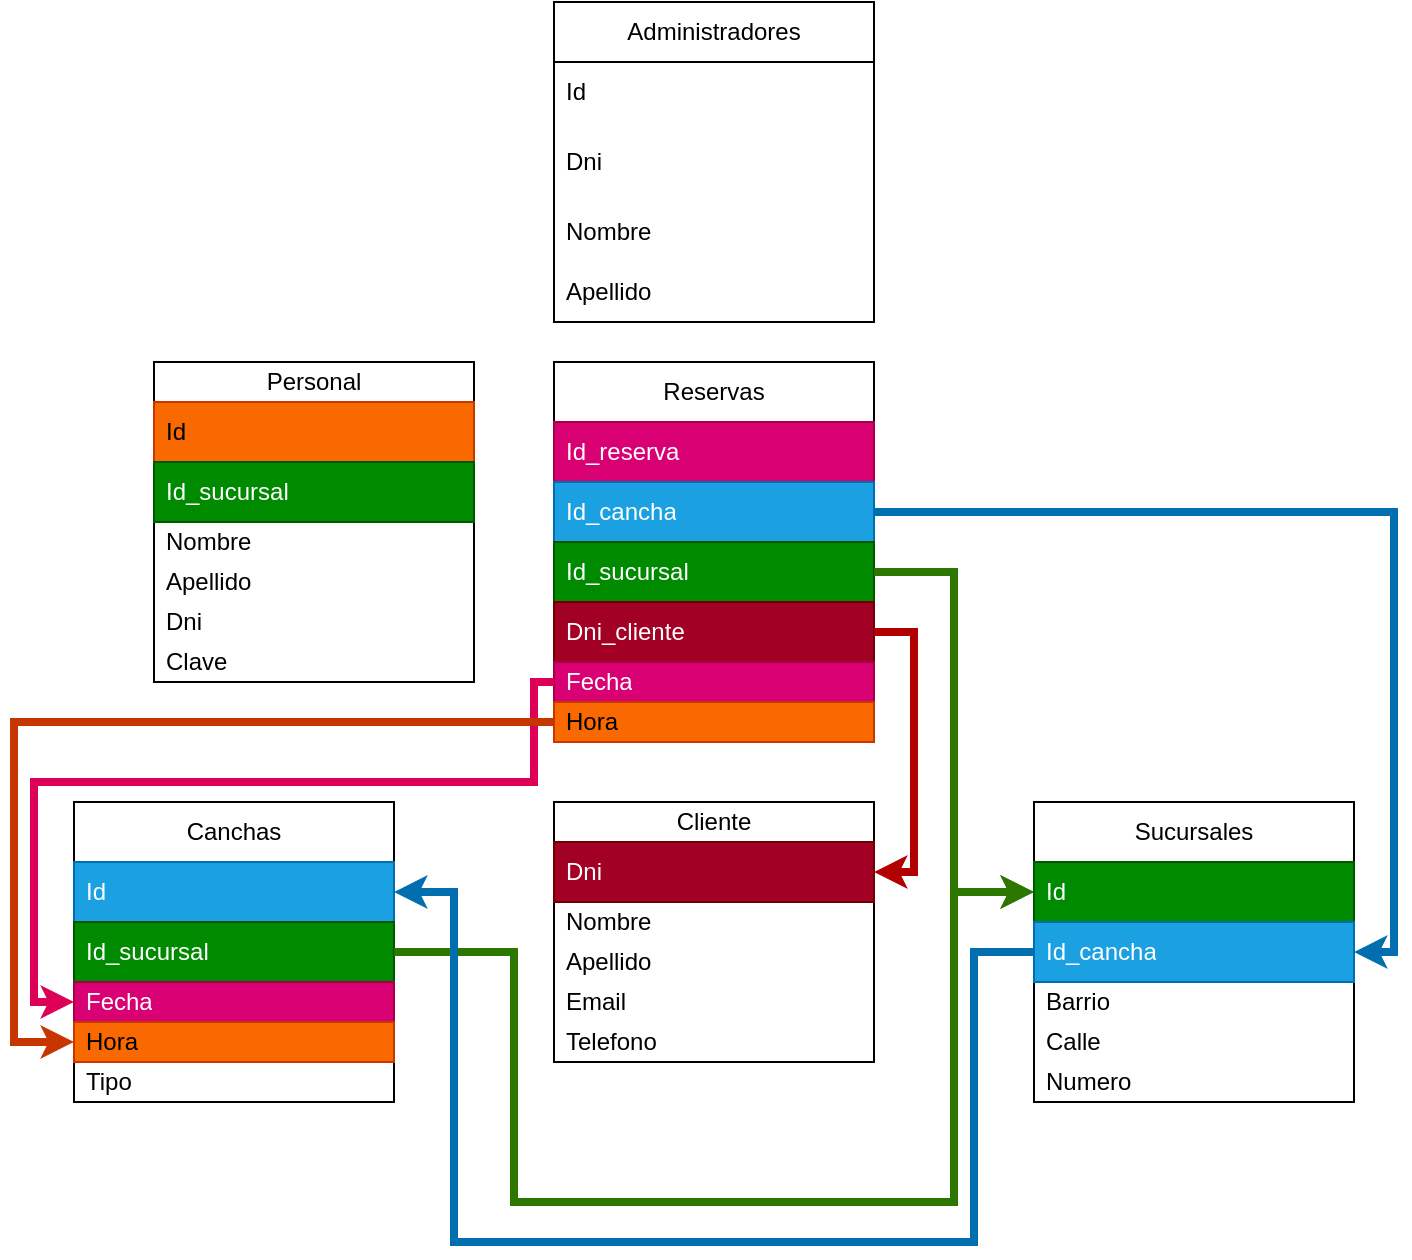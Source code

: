 <mxfile version="24.1.0" type="device">
  <diagram id="C5RBs43oDa-KdzZeNtuy" name="Page-1">
    <mxGraphModel dx="1219" dy="905" grid="1" gridSize="10" guides="1" tooltips="1" connect="1" arrows="1" fold="1" page="0" pageScale="1" pageWidth="827" pageHeight="1169" math="0" shadow="0">
      <root>
        <mxCell id="WIyWlLk6GJQsqaUBKTNV-0" />
        <mxCell id="WIyWlLk6GJQsqaUBKTNV-1" parent="WIyWlLk6GJQsqaUBKTNV-0" />
        <mxCell id="oCRj0_SR6MxaRT7QwwXq-19" value="Sucursales" style="swimlane;fontStyle=0;childLayout=stackLayout;horizontal=1;startSize=30;horizontalStack=0;resizeParent=1;resizeParentMax=0;resizeLast=0;collapsible=1;marginBottom=0;whiteSpace=wrap;html=1;" vertex="1" parent="WIyWlLk6GJQsqaUBKTNV-1">
          <mxGeometry x="200" y="80" width="160" height="150" as="geometry">
            <mxRectangle x="490" y="150" width="100" height="30" as="alternateBounds" />
          </mxGeometry>
        </mxCell>
        <mxCell id="oCRj0_SR6MxaRT7QwwXq-20" value="Id" style="text;strokeColor=#005700;fillColor=#008a00;align=left;verticalAlign=middle;spacingLeft=4;spacingRight=4;overflow=hidden;points=[[0,0.5],[1,0.5]];portConstraint=eastwest;rotatable=0;whiteSpace=wrap;html=1;fontColor=#ffffff;" vertex="1" parent="oCRj0_SR6MxaRT7QwwXq-19">
          <mxGeometry y="30" width="160" height="30" as="geometry" />
        </mxCell>
        <mxCell id="oCRj0_SR6MxaRT7QwwXq-82" value="Id_cancha" style="text;strokeColor=#006EAF;fillColor=#1ba1e2;align=left;verticalAlign=middle;spacingLeft=4;spacingRight=4;overflow=hidden;points=[[0,0.5],[1,0.5]];portConstraint=eastwest;rotatable=0;whiteSpace=wrap;html=1;fontColor=#ffffff;" vertex="1" parent="oCRj0_SR6MxaRT7QwwXq-19">
          <mxGeometry y="60" width="160" height="30" as="geometry" />
        </mxCell>
        <mxCell id="oCRj0_SR6MxaRT7QwwXq-75" value="Barrio" style="text;strokeColor=none;fillColor=none;align=left;verticalAlign=middle;spacingLeft=4;spacingRight=4;overflow=hidden;points=[[0,0.5],[1,0.5]];portConstraint=eastwest;rotatable=0;whiteSpace=wrap;html=1;" vertex="1" parent="oCRj0_SR6MxaRT7QwwXq-19">
          <mxGeometry y="90" width="160" height="20" as="geometry" />
        </mxCell>
        <mxCell id="oCRj0_SR6MxaRT7QwwXq-22" value="Calle" style="text;strokeColor=none;fillColor=none;align=left;verticalAlign=middle;spacingLeft=4;spacingRight=4;overflow=hidden;points=[[0,0.5],[1,0.5]];portConstraint=eastwest;rotatable=0;whiteSpace=wrap;html=1;" vertex="1" parent="oCRj0_SR6MxaRT7QwwXq-19">
          <mxGeometry y="110" width="160" height="20" as="geometry" />
        </mxCell>
        <mxCell id="oCRj0_SR6MxaRT7QwwXq-36" value="Numero" style="text;strokeColor=none;fillColor=none;align=left;verticalAlign=middle;spacingLeft=4;spacingRight=4;overflow=hidden;points=[[0,0.5],[1,0.5]];portConstraint=eastwest;rotatable=0;whiteSpace=wrap;html=1;" vertex="1" parent="oCRj0_SR6MxaRT7QwwXq-19">
          <mxGeometry y="130" width="160" height="20" as="geometry" />
        </mxCell>
        <mxCell id="oCRj0_SR6MxaRT7QwwXq-23" value="Personal" style="swimlane;fontStyle=0;childLayout=stackLayout;horizontal=1;startSize=20;horizontalStack=0;resizeParent=1;resizeParentMax=0;resizeLast=0;collapsible=1;marginBottom=0;whiteSpace=wrap;html=1;" vertex="1" parent="WIyWlLk6GJQsqaUBKTNV-1">
          <mxGeometry x="-240" y="-140" width="160" height="160" as="geometry" />
        </mxCell>
        <mxCell id="oCRj0_SR6MxaRT7QwwXq-24" value="Id" style="text;strokeColor=#C73500;fillColor=#fa6800;align=left;verticalAlign=middle;spacingLeft=4;spacingRight=4;overflow=hidden;points=[[0,0.5],[1,0.5]];portConstraint=eastwest;rotatable=0;whiteSpace=wrap;html=1;fontColor=#000000;" vertex="1" parent="oCRj0_SR6MxaRT7QwwXq-23">
          <mxGeometry y="20" width="160" height="30" as="geometry" />
        </mxCell>
        <mxCell id="oCRj0_SR6MxaRT7QwwXq-31" value="Id_sucursal" style="text;strokeColor=#005700;fillColor=#008a00;align=left;verticalAlign=middle;spacingLeft=4;spacingRight=4;overflow=hidden;points=[[0,0.5],[1,0.5]];portConstraint=eastwest;rotatable=0;whiteSpace=wrap;html=1;fontColor=#ffffff;" vertex="1" parent="oCRj0_SR6MxaRT7QwwXq-23">
          <mxGeometry y="50" width="160" height="30" as="geometry" />
        </mxCell>
        <mxCell id="oCRj0_SR6MxaRT7QwwXq-25" value="Nombre" style="text;strokeColor=none;fillColor=none;align=left;verticalAlign=middle;spacingLeft=4;spacingRight=4;overflow=hidden;points=[[0,0.5],[1,0.5]];portConstraint=eastwest;rotatable=0;whiteSpace=wrap;html=1;" vertex="1" parent="oCRj0_SR6MxaRT7QwwXq-23">
          <mxGeometry y="80" width="160" height="20" as="geometry" />
        </mxCell>
        <mxCell id="oCRj0_SR6MxaRT7QwwXq-26" value="Apellido" style="text;strokeColor=none;fillColor=none;align=left;verticalAlign=middle;spacingLeft=4;spacingRight=4;overflow=hidden;points=[[0,0.5],[1,0.5]];portConstraint=eastwest;rotatable=0;whiteSpace=wrap;html=1;" vertex="1" parent="oCRj0_SR6MxaRT7QwwXq-23">
          <mxGeometry y="100" width="160" height="20" as="geometry" />
        </mxCell>
        <mxCell id="oCRj0_SR6MxaRT7QwwXq-32" value="Dni" style="text;strokeColor=none;fillColor=none;align=left;verticalAlign=middle;spacingLeft=4;spacingRight=4;overflow=hidden;points=[[0,0.5],[1,0.5]];portConstraint=eastwest;rotatable=0;whiteSpace=wrap;html=1;" vertex="1" parent="oCRj0_SR6MxaRT7QwwXq-23">
          <mxGeometry y="120" width="160" height="20" as="geometry" />
        </mxCell>
        <mxCell id="oCRj0_SR6MxaRT7QwwXq-34" value="Clave" style="text;strokeColor=none;fillColor=none;align=left;verticalAlign=middle;spacingLeft=4;spacingRight=4;overflow=hidden;points=[[0,0.5],[1,0.5]];portConstraint=eastwest;rotatable=0;whiteSpace=wrap;html=1;" vertex="1" parent="oCRj0_SR6MxaRT7QwwXq-23">
          <mxGeometry y="140" width="160" height="20" as="geometry" />
        </mxCell>
        <mxCell id="oCRj0_SR6MxaRT7QwwXq-41" value="Canchas" style="swimlane;fontStyle=0;childLayout=stackLayout;horizontal=1;startSize=30;horizontalStack=0;resizeParent=1;resizeParentMax=0;resizeLast=0;collapsible=1;marginBottom=0;whiteSpace=wrap;html=1;" vertex="1" parent="WIyWlLk6GJQsqaUBKTNV-1">
          <mxGeometry x="-280" y="80" width="160" height="150" as="geometry" />
        </mxCell>
        <mxCell id="oCRj0_SR6MxaRT7QwwXq-43" value="Id" style="text;strokeColor=#006EAF;fillColor=#1ba1e2;align=left;verticalAlign=middle;spacingLeft=4;spacingRight=4;overflow=hidden;points=[[0,0.5],[1,0.5]];portConstraint=eastwest;rotatable=0;whiteSpace=wrap;html=1;fontColor=#ffffff;" vertex="1" parent="oCRj0_SR6MxaRT7QwwXq-41">
          <mxGeometry y="30" width="160" height="30" as="geometry" />
        </mxCell>
        <mxCell id="oCRj0_SR6MxaRT7QwwXq-42" value="Id_sucursal" style="text;strokeColor=#005700;fillColor=#008a00;align=left;verticalAlign=middle;spacingLeft=4;spacingRight=4;overflow=hidden;points=[[0,0.5],[1,0.5]];portConstraint=eastwest;rotatable=0;whiteSpace=wrap;html=1;fontColor=#ffffff;" vertex="1" parent="oCRj0_SR6MxaRT7QwwXq-41">
          <mxGeometry y="60" width="160" height="30" as="geometry" />
        </mxCell>
        <mxCell id="oCRj0_SR6MxaRT7QwwXq-88" value="Fecha" style="text;strokeColor=#A50040;fillColor=#d80073;align=left;verticalAlign=middle;spacingLeft=4;spacingRight=4;overflow=hidden;points=[[0,0.5],[1,0.5]];portConstraint=eastwest;rotatable=0;whiteSpace=wrap;html=1;fontColor=#ffffff;" vertex="1" parent="oCRj0_SR6MxaRT7QwwXq-41">
          <mxGeometry y="90" width="160" height="20" as="geometry" />
        </mxCell>
        <mxCell id="oCRj0_SR6MxaRT7QwwXq-89" value="Hora" style="text;strokeColor=#C73500;fillColor=#fa6800;align=left;verticalAlign=middle;spacingLeft=4;spacingRight=4;overflow=hidden;points=[[0,0.5],[1,0.5]];portConstraint=eastwest;rotatable=0;whiteSpace=wrap;html=1;fontColor=#000000;" vertex="1" parent="oCRj0_SR6MxaRT7QwwXq-41">
          <mxGeometry y="110" width="160" height="20" as="geometry" />
        </mxCell>
        <mxCell id="oCRj0_SR6MxaRT7QwwXq-44" value="Tipo" style="text;strokeColor=none;fillColor=none;align=left;verticalAlign=middle;spacingLeft=4;spacingRight=4;overflow=hidden;points=[[0,0.5],[1,0.5]];portConstraint=eastwest;rotatable=0;whiteSpace=wrap;html=1;" vertex="1" parent="oCRj0_SR6MxaRT7QwwXq-41">
          <mxGeometry y="130" width="160" height="20" as="geometry" />
        </mxCell>
        <mxCell id="oCRj0_SR6MxaRT7QwwXq-45" value="Reservas" style="swimlane;fontStyle=0;childLayout=stackLayout;horizontal=1;startSize=30;horizontalStack=0;resizeParent=1;resizeParentMax=0;resizeLast=0;collapsible=1;marginBottom=0;whiteSpace=wrap;html=1;" vertex="1" parent="WIyWlLk6GJQsqaUBKTNV-1">
          <mxGeometry x="-40" y="-140" width="160" height="190" as="geometry" />
        </mxCell>
        <mxCell id="oCRj0_SR6MxaRT7QwwXq-58" value="Id_reserva" style="text;strokeColor=#A50040;fillColor=#d80073;align=left;verticalAlign=middle;spacingLeft=4;spacingRight=4;overflow=hidden;points=[[0,0.5],[1,0.5]];portConstraint=eastwest;rotatable=0;whiteSpace=wrap;html=1;fontColor=#ffffff;" vertex="1" parent="oCRj0_SR6MxaRT7QwwXq-45">
          <mxGeometry y="30" width="160" height="30" as="geometry" />
        </mxCell>
        <mxCell id="oCRj0_SR6MxaRT7QwwXq-56" value="Id_cancha" style="text;strokeColor=#006EAF;fillColor=#1ba1e2;align=left;verticalAlign=middle;spacingLeft=4;spacingRight=4;overflow=hidden;points=[[0,0.5],[1,0.5]];portConstraint=eastwest;rotatable=0;whiteSpace=wrap;html=1;fontColor=#ffffff;" vertex="1" parent="oCRj0_SR6MxaRT7QwwXq-45">
          <mxGeometry y="60" width="160" height="30" as="geometry" />
        </mxCell>
        <mxCell id="oCRj0_SR6MxaRT7QwwXq-48" value="Id_sucursal" style="text;strokeColor=#005700;fillColor=#008a00;align=left;verticalAlign=middle;spacingLeft=4;spacingRight=4;overflow=hidden;points=[[0,0.5],[1,0.5]];portConstraint=eastwest;rotatable=0;whiteSpace=wrap;html=1;fontColor=#ffffff;" vertex="1" parent="oCRj0_SR6MxaRT7QwwXq-45">
          <mxGeometry y="90" width="160" height="30" as="geometry" />
        </mxCell>
        <mxCell id="oCRj0_SR6MxaRT7QwwXq-47" value="Dni_cliente" style="text;strokeColor=#6F0000;fillColor=#a20025;align=left;verticalAlign=middle;spacingLeft=4;spacingRight=4;overflow=hidden;points=[[0,0.5],[1,0.5]];portConstraint=eastwest;rotatable=0;whiteSpace=wrap;html=1;fontColor=#ffffff;" vertex="1" parent="oCRj0_SR6MxaRT7QwwXq-45">
          <mxGeometry y="120" width="160" height="30" as="geometry" />
        </mxCell>
        <mxCell id="oCRj0_SR6MxaRT7QwwXq-46" value="Fecha" style="text;strokeColor=#A50040;fillColor=#d80073;align=left;verticalAlign=middle;spacingLeft=4;spacingRight=4;overflow=hidden;points=[[0,0.5],[1,0.5]];portConstraint=eastwest;rotatable=0;whiteSpace=wrap;html=1;fontColor=#ffffff;" vertex="1" parent="oCRj0_SR6MxaRT7QwwXq-45">
          <mxGeometry y="150" width="160" height="20" as="geometry" />
        </mxCell>
        <mxCell id="oCRj0_SR6MxaRT7QwwXq-57" value="Hora" style="text;strokeColor=#C73500;fillColor=#fa6800;align=left;verticalAlign=middle;spacingLeft=4;spacingRight=4;overflow=hidden;points=[[0,0.5],[1,0.5]];portConstraint=eastwest;rotatable=0;whiteSpace=wrap;html=1;fontColor=#000000;" vertex="1" parent="oCRj0_SR6MxaRT7QwwXq-45">
          <mxGeometry y="170" width="160" height="20" as="geometry" />
        </mxCell>
        <mxCell id="oCRj0_SR6MxaRT7QwwXq-49" value="Cliente" style="swimlane;fontStyle=0;childLayout=stackLayout;horizontal=1;startSize=20;horizontalStack=0;resizeParent=1;resizeParentMax=0;resizeLast=0;collapsible=1;marginBottom=0;whiteSpace=wrap;html=1;" vertex="1" parent="WIyWlLk6GJQsqaUBKTNV-1">
          <mxGeometry x="-40" y="80" width="160" height="130" as="geometry" />
        </mxCell>
        <mxCell id="oCRj0_SR6MxaRT7QwwXq-53" value="Dni" style="text;strokeColor=#6F0000;fillColor=#a20025;align=left;verticalAlign=middle;spacingLeft=4;spacingRight=4;overflow=hidden;points=[[0,0.5],[1,0.5]];portConstraint=eastwest;rotatable=0;whiteSpace=wrap;html=1;fontColor=#ffffff;" vertex="1" parent="oCRj0_SR6MxaRT7QwwXq-49">
          <mxGeometry y="20" width="160" height="30" as="geometry" />
        </mxCell>
        <mxCell id="oCRj0_SR6MxaRT7QwwXq-51" value="Nombre" style="text;strokeColor=none;fillColor=none;align=left;verticalAlign=middle;spacingLeft=4;spacingRight=4;overflow=hidden;points=[[0,0.5],[1,0.5]];portConstraint=eastwest;rotatable=0;whiteSpace=wrap;html=1;" vertex="1" parent="oCRj0_SR6MxaRT7QwwXq-49">
          <mxGeometry y="50" width="160" height="20" as="geometry" />
        </mxCell>
        <mxCell id="oCRj0_SR6MxaRT7QwwXq-52" value="Apellido&lt;span style=&quot;color: rgba(0, 0, 0, 0); font-family: monospace; font-size: 0px; text-wrap: nowrap;&quot;&gt;%3CmxGraphModel%3E%3Croot%3E%3CmxCell%20id%3D%220%22%2F%3E%3CmxCell%20id%3D%221%22%20parent%3D%220%22%2F%3E%3CmxCell%20id%3D%222%22%20value%3D%22Calle%22%20style%3D%22text%3BstrokeColor%3Dnone%3BfillColor%3Dnone%3Balign%3Dleft%3BverticalAlign%3Dmiddle%3BspacingLeft%3D4%3BspacingRight%3D4%3Boverflow%3Dhidden%3Bpoints%3D%5B%5B0%2C0.5%5D%2C%5B1%2C0.5%5D%5D%3BportConstraint%3Deastwest%3Brotatable%3D0%3BwhiteSpace%3Dwrap%3Bhtml%3D1%3B%22%20vertex%3D%221%22%20parent%3D%221%22%3E%3CmxGeometry%20x%3D%22440%22%20y%3D%22180%22%20width%3D%22160%22%20height%3D%2230%22%20as%3D%22geometry%22%2F%3E%3C%2FmxCell%3E%3C%2Froot%3E%3C%2FmxGraphModel%3E&lt;/span&gt;" style="text;strokeColor=none;fillColor=none;align=left;verticalAlign=middle;spacingLeft=4;spacingRight=4;overflow=hidden;points=[[0,0.5],[1,0.5]];portConstraint=eastwest;rotatable=0;whiteSpace=wrap;html=1;" vertex="1" parent="oCRj0_SR6MxaRT7QwwXq-49">
          <mxGeometry y="70" width="160" height="20" as="geometry" />
        </mxCell>
        <mxCell id="oCRj0_SR6MxaRT7QwwXq-54" value="Email" style="text;strokeColor=none;fillColor=none;align=left;verticalAlign=middle;spacingLeft=4;spacingRight=4;overflow=hidden;points=[[0,0.5],[1,0.5]];portConstraint=eastwest;rotatable=0;whiteSpace=wrap;html=1;" vertex="1" parent="oCRj0_SR6MxaRT7QwwXq-49">
          <mxGeometry y="90" width="160" height="20" as="geometry" />
        </mxCell>
        <mxCell id="oCRj0_SR6MxaRT7QwwXq-55" value="Telefono" style="text;strokeColor=none;fillColor=none;align=left;verticalAlign=middle;spacingLeft=4;spacingRight=4;overflow=hidden;points=[[0,0.5],[1,0.5]];portConstraint=eastwest;rotatable=0;whiteSpace=wrap;html=1;" vertex="1" parent="oCRj0_SR6MxaRT7QwwXq-49">
          <mxGeometry y="110" width="160" height="20" as="geometry" />
        </mxCell>
        <mxCell id="oCRj0_SR6MxaRT7QwwXq-65" value="Administradores" style="swimlane;fontStyle=0;childLayout=stackLayout;horizontal=1;startSize=30;horizontalStack=0;resizeParent=1;resizeParentMax=0;resizeLast=0;collapsible=1;marginBottom=0;whiteSpace=wrap;html=1;" vertex="1" parent="WIyWlLk6GJQsqaUBKTNV-1">
          <mxGeometry x="-40" y="-320" width="160" height="160" as="geometry" />
        </mxCell>
        <mxCell id="oCRj0_SR6MxaRT7QwwXq-66" value="Id" style="text;strokeColor=none;fillColor=none;align=left;verticalAlign=middle;spacingLeft=4;spacingRight=4;overflow=hidden;points=[[0,0.5],[1,0.5]];portConstraint=eastwest;rotatable=0;whiteSpace=wrap;html=1;" vertex="1" parent="oCRj0_SR6MxaRT7QwwXq-65">
          <mxGeometry y="30" width="160" height="30" as="geometry" />
        </mxCell>
        <mxCell id="oCRj0_SR6MxaRT7QwwXq-70" value="Dni" style="text;strokeColor=none;fillColor=none;align=left;verticalAlign=middle;spacingLeft=4;spacingRight=4;overflow=hidden;points=[[0,0.5],[1,0.5]];portConstraint=eastwest;rotatable=0;whiteSpace=wrap;html=1;" vertex="1" parent="oCRj0_SR6MxaRT7QwwXq-65">
          <mxGeometry y="60" width="160" height="40" as="geometry" />
        </mxCell>
        <mxCell id="oCRj0_SR6MxaRT7QwwXq-67" value="Nombre" style="text;strokeColor=none;fillColor=none;align=left;verticalAlign=middle;spacingLeft=4;spacingRight=4;overflow=hidden;points=[[0,0.5],[1,0.5]];portConstraint=eastwest;rotatable=0;whiteSpace=wrap;html=1;" vertex="1" parent="oCRj0_SR6MxaRT7QwwXq-65">
          <mxGeometry y="100" width="160" height="30" as="geometry" />
        </mxCell>
        <mxCell id="oCRj0_SR6MxaRT7QwwXq-68" value="Apellido" style="text;strokeColor=none;fillColor=none;align=left;verticalAlign=middle;spacingLeft=4;spacingRight=4;overflow=hidden;points=[[0,0.5],[1,0.5]];portConstraint=eastwest;rotatable=0;whiteSpace=wrap;html=1;" vertex="1" parent="oCRj0_SR6MxaRT7QwwXq-65">
          <mxGeometry y="130" width="160" height="30" as="geometry" />
        </mxCell>
        <mxCell id="oCRj0_SR6MxaRT7QwwXq-90" style="edgeStyle=orthogonalEdgeStyle;rounded=0;orthogonalLoop=1;jettySize=auto;html=1;entryX=1;entryY=0.5;entryDx=0;entryDy=0;fillColor=#e51400;strokeColor=#B20000;strokeWidth=4;endSize=4;" edge="1" parent="WIyWlLk6GJQsqaUBKTNV-1" source="oCRj0_SR6MxaRT7QwwXq-47" target="oCRj0_SR6MxaRT7QwwXq-53">
          <mxGeometry relative="1" as="geometry">
            <Array as="points">
              <mxPoint x="140" y="-5" />
              <mxPoint x="140" y="115" />
            </Array>
          </mxGeometry>
        </mxCell>
        <mxCell id="oCRj0_SR6MxaRT7QwwXq-91" style="edgeStyle=orthogonalEdgeStyle;rounded=0;orthogonalLoop=1;jettySize=auto;html=1;fillColor=#60a917;strokeColor=#2D7600;strokeWidth=4;endSize=4;" edge="1" parent="WIyWlLk6GJQsqaUBKTNV-1" source="oCRj0_SR6MxaRT7QwwXq-48" target="oCRj0_SR6MxaRT7QwwXq-20">
          <mxGeometry relative="1" as="geometry" />
        </mxCell>
        <mxCell id="oCRj0_SR6MxaRT7QwwXq-92" style="edgeStyle=orthogonalEdgeStyle;rounded=0;orthogonalLoop=1;jettySize=auto;html=1;entryX=1;entryY=0.5;entryDx=0;entryDy=0;fillColor=#1ba1e2;strokeColor=#006EAF;strokeWidth=4;endSize=4;" edge="1" parent="WIyWlLk6GJQsqaUBKTNV-1" source="oCRj0_SR6MxaRT7QwwXq-56" target="oCRj0_SR6MxaRT7QwwXq-82">
          <mxGeometry relative="1" as="geometry" />
        </mxCell>
        <mxCell id="oCRj0_SR6MxaRT7QwwXq-93" style="edgeStyle=orthogonalEdgeStyle;rounded=0;orthogonalLoop=1;jettySize=auto;html=1;entryX=0;entryY=0.5;entryDx=0;entryDy=0;fillColor=#60a917;strokeColor=#2D7600;strokeWidth=4;endSize=4;" edge="1" parent="WIyWlLk6GJQsqaUBKTNV-1" source="oCRj0_SR6MxaRT7QwwXq-42" target="oCRj0_SR6MxaRT7QwwXq-20">
          <mxGeometry relative="1" as="geometry">
            <Array as="points">
              <mxPoint x="-60" y="155" />
              <mxPoint x="-60" y="280" />
              <mxPoint x="160" y="280" />
              <mxPoint x="160" y="125" />
            </Array>
          </mxGeometry>
        </mxCell>
        <mxCell id="oCRj0_SR6MxaRT7QwwXq-94" style="edgeStyle=orthogonalEdgeStyle;rounded=0;orthogonalLoop=1;jettySize=auto;html=1;entryX=1;entryY=0.5;entryDx=0;entryDy=0;strokeWidth=4;endSize=4;fillColor=#1ba1e2;strokeColor=#006EAF;" edge="1" parent="WIyWlLk6GJQsqaUBKTNV-1" source="oCRj0_SR6MxaRT7QwwXq-82" target="oCRj0_SR6MxaRT7QwwXq-43">
          <mxGeometry relative="1" as="geometry">
            <Array as="points">
              <mxPoint x="170" y="155" />
              <mxPoint x="170" y="300" />
              <mxPoint x="-90" y="300" />
              <mxPoint x="-90" y="125" />
            </Array>
          </mxGeometry>
        </mxCell>
        <mxCell id="oCRj0_SR6MxaRT7QwwXq-95" style="edgeStyle=orthogonalEdgeStyle;rounded=0;orthogonalLoop=1;jettySize=auto;html=1;entryX=0;entryY=0.5;entryDx=0;entryDy=0;fillColor=#d80073;strokeColor=#DE0056;strokeWidth=4;endSize=4;" edge="1" parent="WIyWlLk6GJQsqaUBKTNV-1" source="oCRj0_SR6MxaRT7QwwXq-46" target="oCRj0_SR6MxaRT7QwwXq-88">
          <mxGeometry relative="1" as="geometry">
            <Array as="points">
              <mxPoint x="-50" y="20" />
              <mxPoint x="-50" y="70" />
              <mxPoint x="-300" y="70" />
              <mxPoint x="-300" y="180" />
            </Array>
          </mxGeometry>
        </mxCell>
        <mxCell id="oCRj0_SR6MxaRT7QwwXq-96" style="edgeStyle=orthogonalEdgeStyle;rounded=0;orthogonalLoop=1;jettySize=auto;html=1;fillColor=#fa6800;strokeColor=#C73500;strokeWidth=4;endSize=4;" edge="1" parent="WIyWlLk6GJQsqaUBKTNV-1" source="oCRj0_SR6MxaRT7QwwXq-57" target="oCRj0_SR6MxaRT7QwwXq-89">
          <mxGeometry relative="1" as="geometry">
            <Array as="points">
              <mxPoint x="-310" y="40" />
              <mxPoint x="-310" y="200" />
            </Array>
          </mxGeometry>
        </mxCell>
      </root>
    </mxGraphModel>
  </diagram>
</mxfile>
